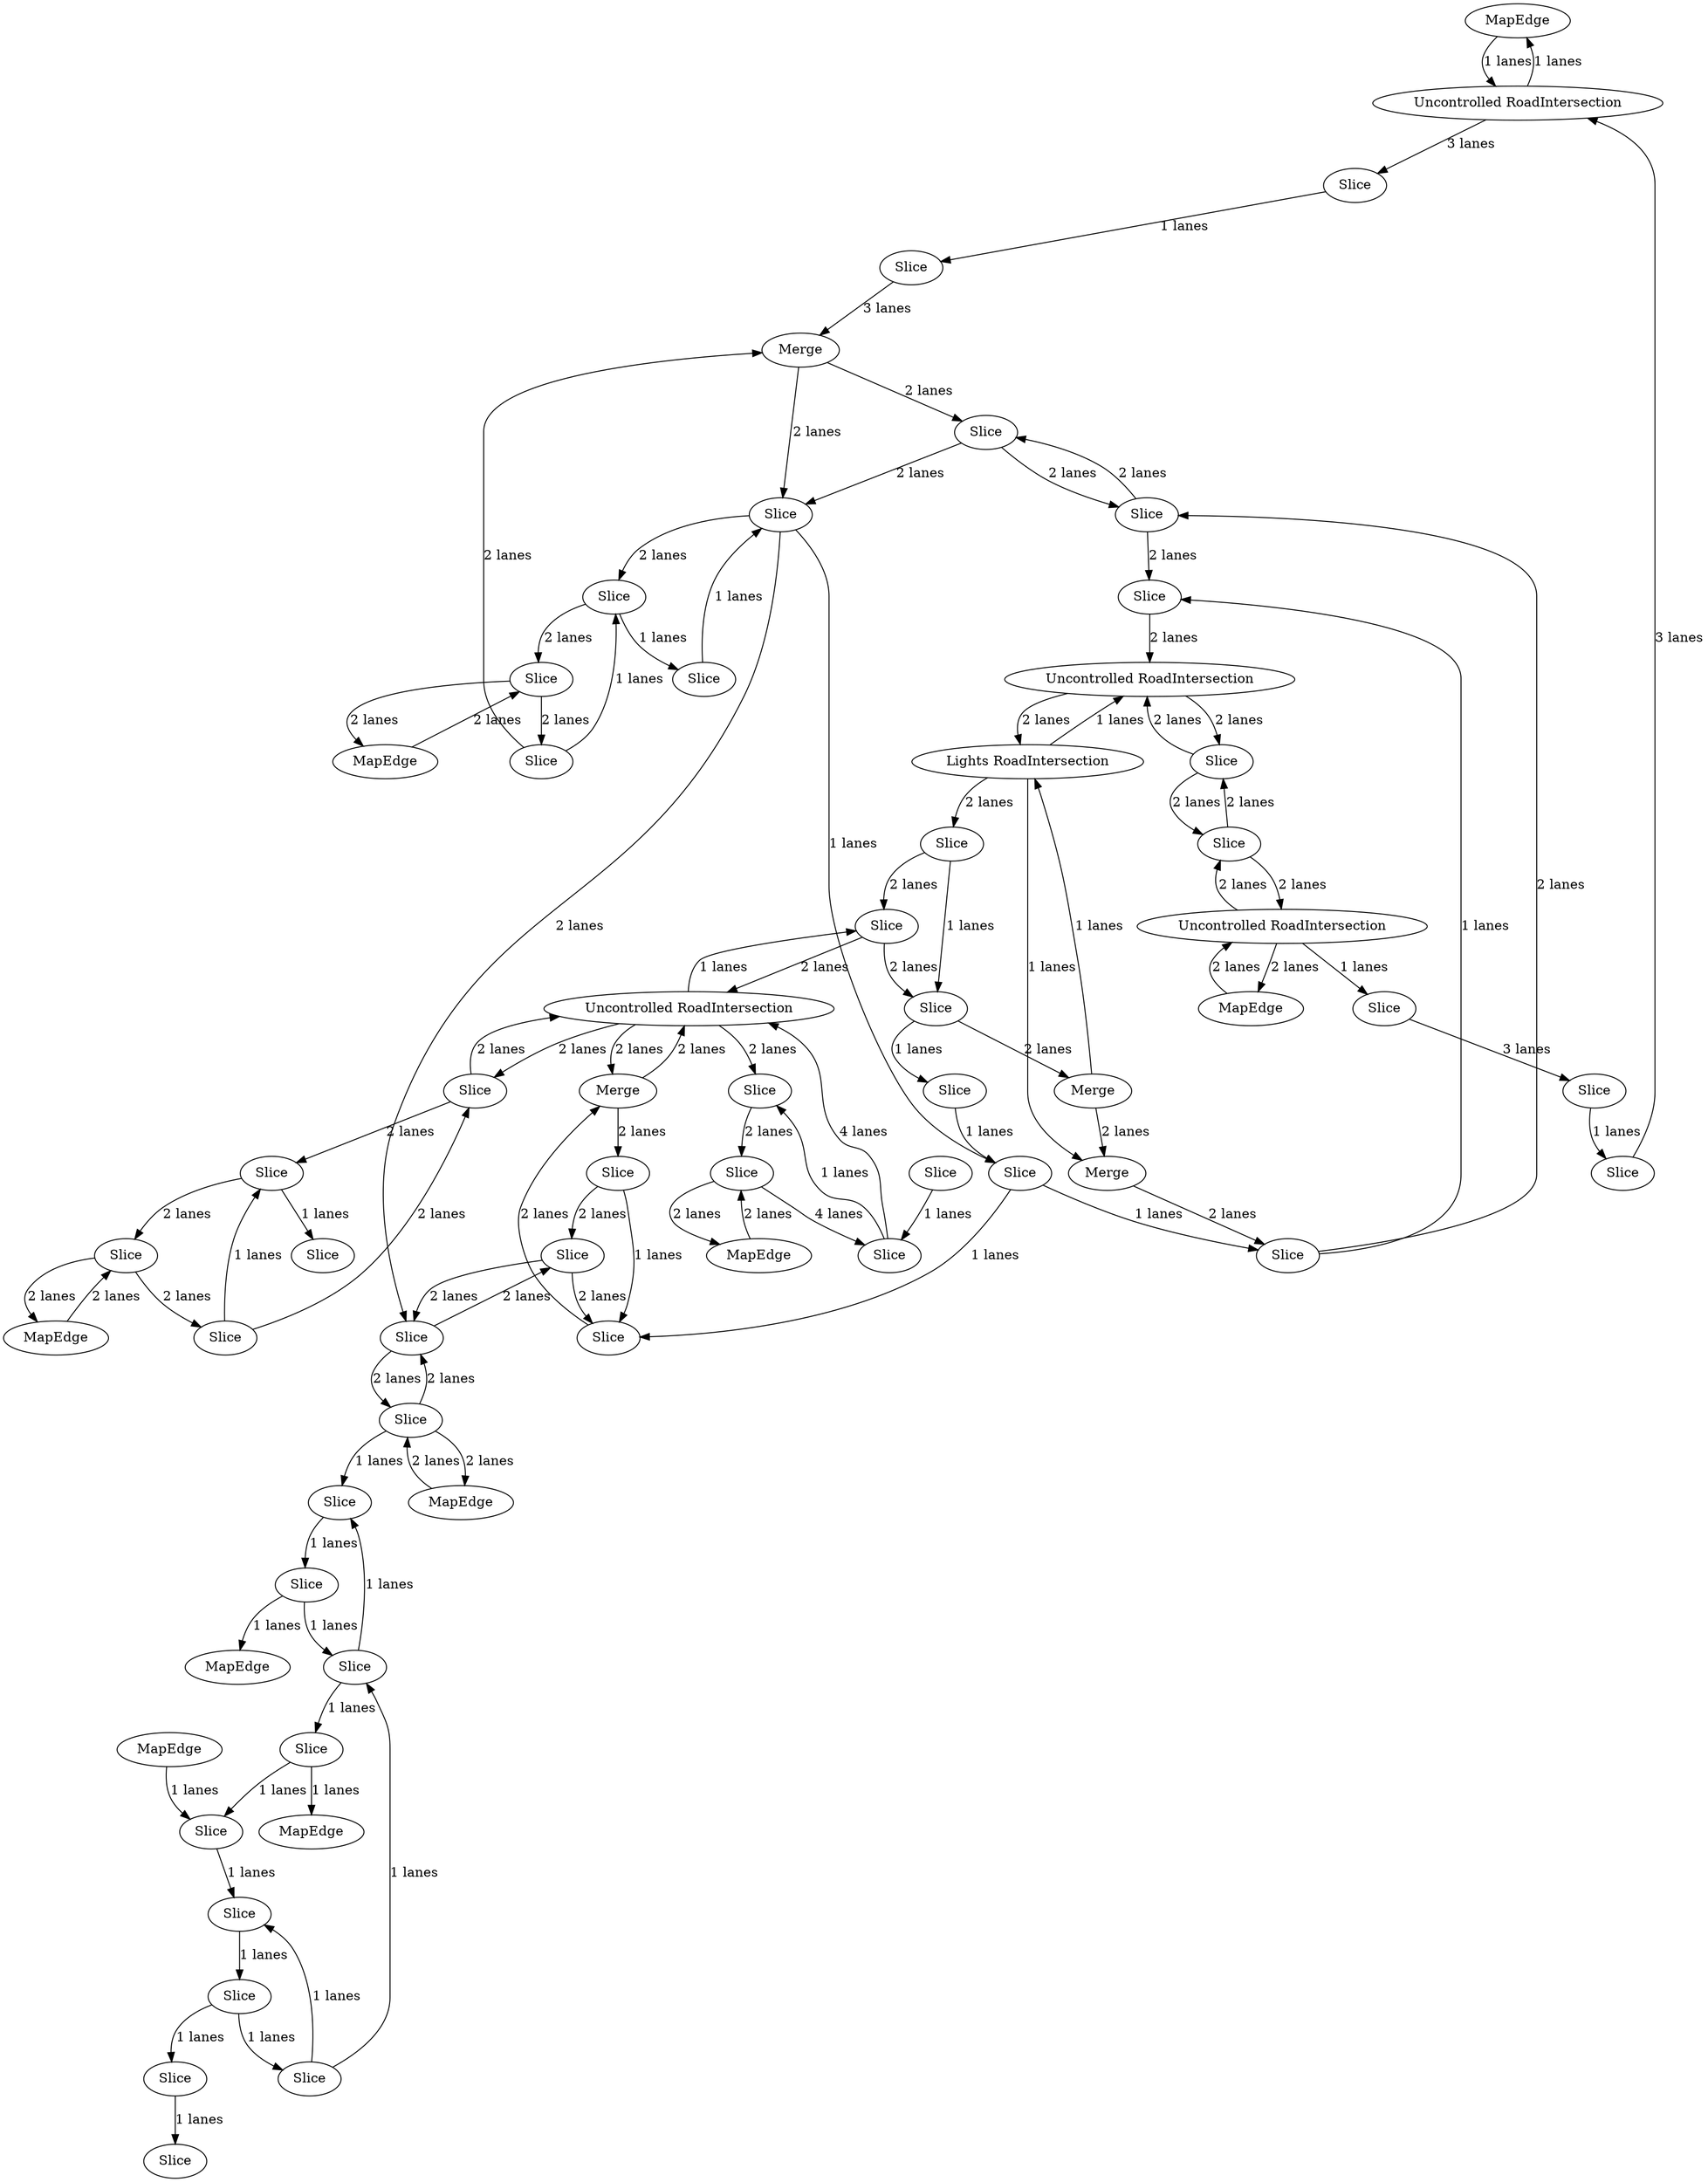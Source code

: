 digraph {
    0 [ label = "MapEdge" ]
    1 [ label = "Uncontrolled RoadIntersection" ]
    2 [ label = "Slice" ]
    3 [ label = "MapEdge" ]
    4 [ label = "Slice" ]
    5 [ label = "MapEdge" ]
    6 [ label = "Slice" ]
    7 [ label = "Slice" ]
    8 [ label = "MapEdge" ]
    9 [ label = "Slice" ]
    10 [ label = "Slice" ]
    11 [ label = "Slice" ]
    12 [ label = "Slice" ]
    13 [ label = "Slice" ]
    14 [ label = "MapEdge" ]
    15 [ label = "Slice" ]
    16 [ label = "Slice" ]
    17 [ label = "Slice" ]
    18 [ label = "Uncontrolled RoadIntersection" ]
    19 [ label = "Slice" ]
    20 [ label = "Slice" ]
    21 [ label = "Slice" ]
    22 [ label = "Merge" ]
    23 [ label = "Slice" ]
    24 [ label = "Slice" ]
    25 [ label = "Slice" ]
    26 [ label = "Slice" ]
    27 [ label = "Merge" ]
    28 [ label = "Merge" ]
    29 [ label = "Lights RoadIntersection" ]
    30 [ label = "Slice" ]
    31 [ label = "Slice" ]
    32 [ label = "Slice" ]
    33 [ label = "Slice" ]
    34 [ label = "Slice" ]
    35 [ label = "Slice" ]
    36 [ label = "Slice" ]
    37 [ label = "Slice" ]
    38 [ label = "Slice" ]
    39 [ label = "Slice" ]
    40 [ label = "MapEdge" ]
    41 [ label = "MapEdge" ]
    42 [ label = "Merge" ]
    43 [ label = "Slice" ]
    44 [ label = "Slice" ]
    45 [ label = "Slice" ]
    46 [ label = "Uncontrolled RoadIntersection" ]
    47 [ label = "Slice" ]
    48 [ label = "Slice" ]
    49 [ label = "Slice" ]
    50 [ label = "Slice" ]
    51 [ label = "Slice" ]
    52 [ label = "MapEdge" ]
    53 [ label = "Uncontrolled RoadIntersection" ]
    54 [ label = "Slice" ]
    55 [ label = "MapEdge" ]
    56 [ label = "Slice" ]
    57 [ label = "Slice" ]
    58 [ label = "Slice" ]
    59 [ label = "Slice" ]
    60 [ label = "Slice" ]
    61 [ label = "Slice" ]
    62 [ label = "Slice" ]
    0 -> 1 [ label = "1 lanes" ]
    1 -> 0 [ label = "1 lanes" ]
    2 -> 37 [ label = "1 lanes" ]
    37 -> 13 [ label = "1 lanes" ]
    13 -> 3 [ label = "1 lanes" ]
    1 -> 4 [ label = "3 lanes" ]
    5 -> 12 [ label = "1 lanes" ]
    12 -> 10 [ label = "1 lanes" ]
    10 -> 7 [ label = "1 lanes" ]
    7 -> 6 [ label = "1 lanes" ]
    7 -> 9 [ label = "1 lanes" ]
    9 -> 36 [ label = "1 lanes" ]
    36 -> 11 [ label = "1 lanes" ]
    11 -> 8 [ label = "1 lanes" ]
    9 -> 10 [ label = "1 lanes" ]
    11 -> 12 [ label = "1 lanes" ]
    13 -> 36 [ label = "1 lanes" ]
    14 -> 15 [ label = "2 lanes" ]
    15 -> 14 [ label = "2 lanes" ]
    16 -> 17 [ label = "2 lanes" ]
    17 -> 16 [ label = "2 lanes" ]
    18 -> 19 [ label = "1 lanes" ]
    19 -> 18 [ label = "2 lanes" ]
    20 -> 34 [ label = "4 lanes" ]
    34 -> 18 [ label = "4 lanes" ]
    21 -> 60 [ label = "2 lanes" ]
    60 -> 22 [ label = "2 lanes" ]
    23 -> 24 [ label = "2 lanes" ]
    24 -> 23 [ label = "2 lanes" ]
    25 -> 44 [ label = "2 lanes" ]
    44 -> 42 [ label = "2 lanes" ]
    42 -> 17 [ label = "2 lanes" ]
    15 -> 31 [ label = "2 lanes" ]
    31 -> 26 [ label = "2 lanes" ]
    27 -> 30 [ label = "2 lanes" ]
    30 -> 16 [ label = "2 lanes" ]
    28 -> 29 [ label = "1 lanes" ]
    28 -> 27 [ label = "2 lanes" ]
    30 -> 61 [ label = "1 lanes" ]
    33 -> 34 [ label = "1 lanes" ]
    34 -> 59 [ label = "1 lanes" ]
    35 -> 60 [ label = "1 lanes" ]
    36 -> 37 [ label = "1 lanes" ]
    38 -> 30 [ label = "1 lanes" ]
    39 -> 38 [ label = "1 lanes" ]
    38 -> 60 [ label = "1 lanes" ]
    40 -> 2 [ label = "2 lanes" ]
    2 -> 40 [ label = "2 lanes" ]
    2 -> 62 [ label = "2 lanes" ]
    62 -> 2 [ label = "2 lanes" ]
    62 -> 21 [ label = "2 lanes" ]
    21 -> 62 [ label = "2 lanes" ]
    23 -> 46 [ label = "2 lanes" ]
    46 -> 23 [ label = "2 lanes" ]
    46 -> 41 [ label = "2 lanes" ]
    41 -> 46 [ label = "2 lanes" ]
    42 -> 43 [ label = "2 lanes" ]
    29 -> 32 [ label = "2 lanes" ]
    32 -> 19 [ label = "2 lanes" ]
    29 -> 27 [ label = "1 lanes" ]
    44 -> 48 [ label = "1 lanes" ]
    48 -> 45 [ label = "1 lanes" ]
    46 -> 47 [ label = "1 lanes" ]
    17 -> 43 [ label = "2 lanes" ]
    43 -> 48 [ label = "2 lanes" ]
    48 -> 25 [ label = "2 lanes" ]
    49 -> 50 [ label = "1 lanes" ]
    4 -> 51 [ label = "1 lanes" ]
    50 -> 1 [ label = "3 lanes" ]
    45 -> 43 [ label = "1 lanes" ]
    43 -> 38 [ label = "1 lanes" ]
    25 -> 52 [ label = "2 lanes" ]
    52 -> 25 [ label = "2 lanes" ]
    53 -> 24 [ label = "2 lanes" ]
    24 -> 53 [ label = "2 lanes" ]
    51 -> 42 [ label = "3 lanes" ]
    16 -> 61 [ label = "2 lanes" ]
    61 -> 53 [ label = "2 lanes" ]
    6 -> 54 [ label = "1 lanes" ]
    18 -> 59 [ label = "2 lanes" ]
    59 -> 20 [ label = "2 lanes" ]
    20 -> 55 [ label = "2 lanes" ]
    55 -> 20 [ label = "2 lanes" ]
    22 -> 18 [ label = "2 lanes" ]
    18 -> 22 [ label = "2 lanes" ]
    19 -> 58 [ label = "2 lanes" ]
    58 -> 28 [ label = "2 lanes" ]
    26 -> 56 [ label = "2 lanes" ]
    56 -> 15 [ label = "2 lanes" ]
    22 -> 35 [ label = "2 lanes" ]
    35 -> 21 [ label = "2 lanes" ]
    29 -> 53 [ label = "1 lanes" ]
    53 -> 29 [ label = "2 lanes" ]
    26 -> 18 [ label = "2 lanes" ]
    18 -> 26 [ label = "2 lanes" ]
    31 -> 56 [ label = "1 lanes" ]
    56 -> 57 [ label = "1 lanes" ]
    32 -> 58 [ label = "1 lanes" ]
    58 -> 39 [ label = "1 lanes" ]
    43 -> 62 [ label = "2 lanes" ]
    47 -> 49 [ label = "3 lanes" ]
}
